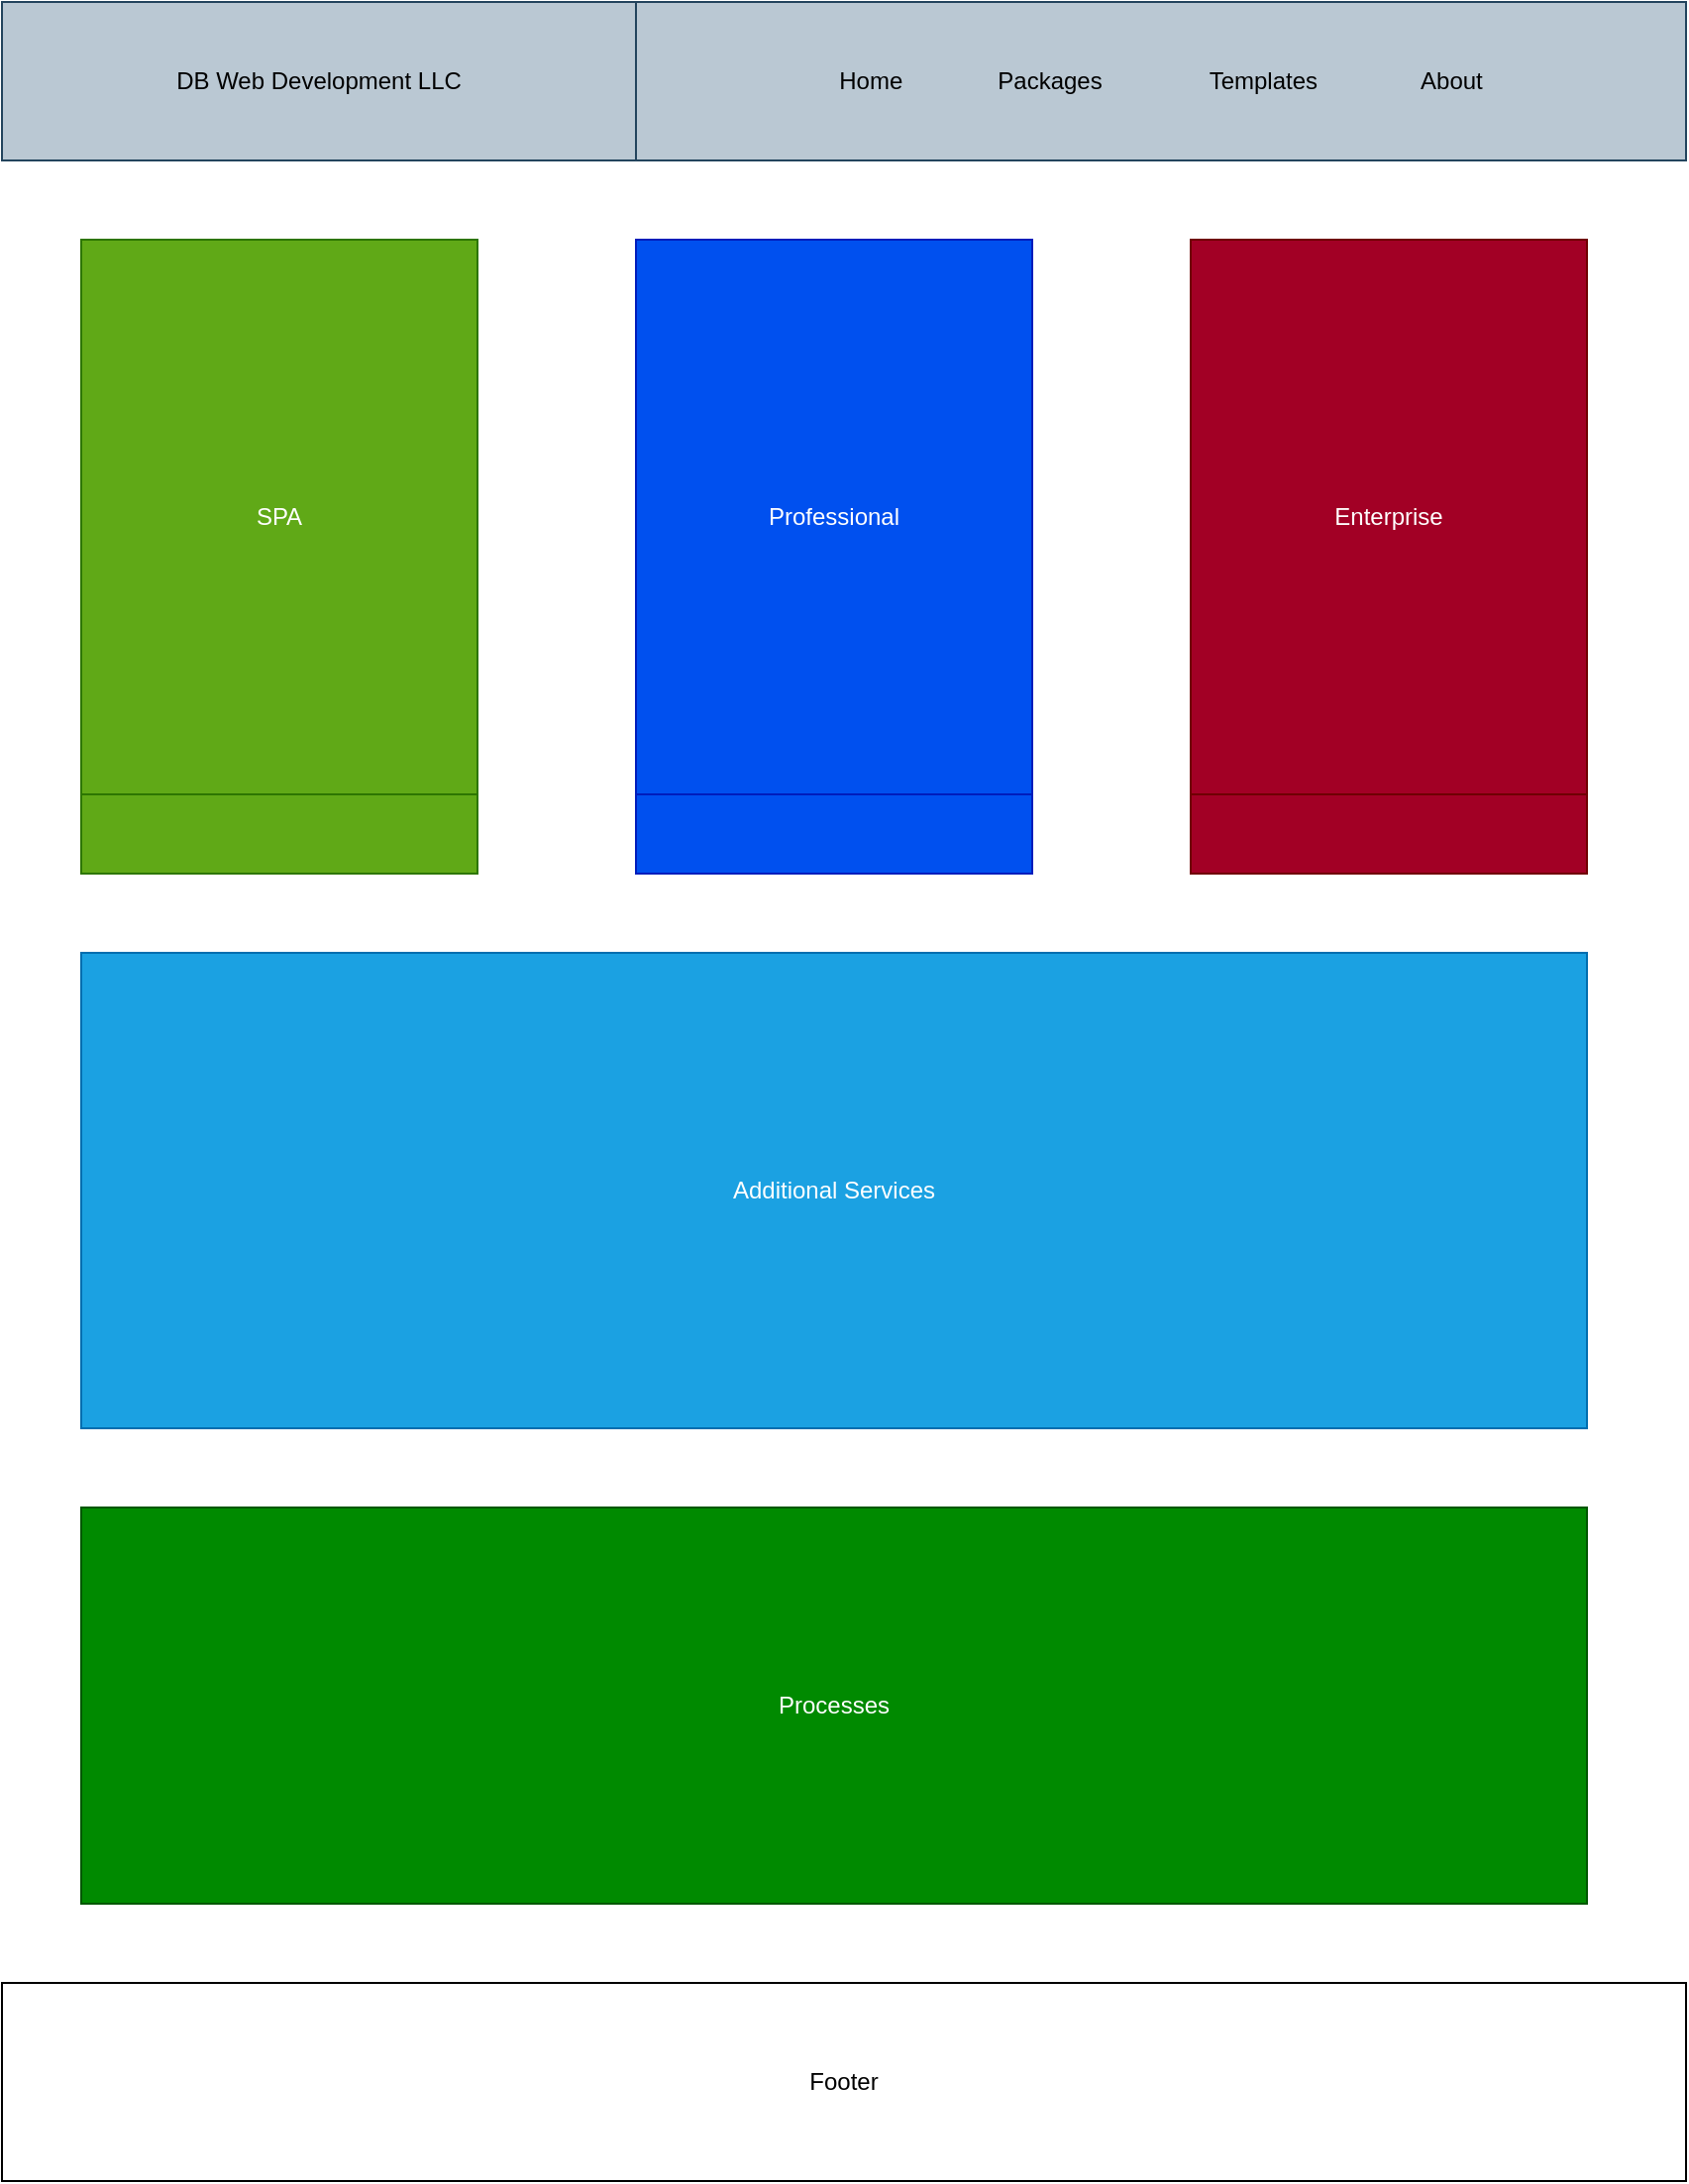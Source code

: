 <mxfile>
    <diagram id="QRYT-TJ9IhEhUvcbxqQo" name="Packages">
        <mxGraphModel dx="1262" dy="872" grid="1" gridSize="10" guides="1" tooltips="1" connect="1" arrows="1" fold="1" page="1" pageScale="1" pageWidth="850" pageHeight="1100" math="0" shadow="0">
            <root>
                <mxCell id="0"/>
                <mxCell id="1" parent="0"/>
                <mxCell id="2" value="DB Web Development LLC" style="rounded=0;whiteSpace=wrap;html=1;fillColor=#bac8d3;strokeColor=#23445d;fontColor=#000000;" vertex="1" parent="1">
                    <mxGeometry width="320" height="80" as="geometry"/>
                </mxCell>
                <mxCell id="3" value="Home&lt;span style=&quot;white-space: pre&quot;&gt;&#9;&lt;/span&gt;&lt;span style=&quot;white-space: pre&quot;&gt;&#9;&lt;/span&gt;Packages&lt;span style=&quot;white-space: pre&quot;&gt;&#9;&lt;/span&gt;&lt;span style=&quot;white-space: pre&quot;&gt;&#9;&lt;/span&gt;Templates&lt;span style=&quot;white-space: pre&quot;&gt;&#9;&lt;/span&gt;&lt;span style=&quot;white-space: pre&quot;&gt;&#9;&lt;/span&gt;About" style="rounded=0;whiteSpace=wrap;html=1;fillColor=#bac8d3;strokeColor=#23445d;fontColor=#000000;" vertex="1" parent="1">
                    <mxGeometry x="320" width="530" height="80" as="geometry"/>
                </mxCell>
                <mxCell id="4" value="SPA" style="rounded=0;whiteSpace=wrap;html=1;perimeterSpacing=0;fillColor=#60a917;fontColor=#ffffff;strokeColor=#2D7600;" vertex="1" parent="1">
                    <mxGeometry x="40" y="120" width="200" height="280" as="geometry"/>
                </mxCell>
                <mxCell id="5" value="Professional" style="rounded=0;whiteSpace=wrap;html=1;fillColor=#0050ef;fontColor=#ffffff;strokeColor=#001DBC;" vertex="1" parent="1">
                    <mxGeometry x="320" y="120" width="200" height="280" as="geometry"/>
                </mxCell>
                <mxCell id="6" value="Enterprise" style="rounded=0;whiteSpace=wrap;html=1;fillColor=#a20025;fontColor=#ffffff;strokeColor=#6F0000;" vertex="1" parent="1">
                    <mxGeometry x="600" y="120" width="200" height="280" as="geometry"/>
                </mxCell>
                <mxCell id="7" value="Additional Services" style="rounded=0;whiteSpace=wrap;html=1;fillColor=#1ba1e2;fontColor=#ffffff;strokeColor=#006EAF;" vertex="1" parent="1">
                    <mxGeometry x="40" y="480" width="760" height="240" as="geometry"/>
                </mxCell>
                <mxCell id="8" value="Footer" style="rounded=0;whiteSpace=wrap;html=1;" vertex="1" parent="1">
                    <mxGeometry y="1000" width="850" height="100" as="geometry"/>
                </mxCell>
                <mxCell id="9" value="" style="rounded=0;whiteSpace=wrap;html=1;fillColor=#60a917;fontColor=#ffffff;strokeColor=#2D7600;" vertex="1" parent="1">
                    <mxGeometry x="40" y="400" width="200" height="40" as="geometry"/>
                </mxCell>
                <mxCell id="10" value="" style="rounded=0;whiteSpace=wrap;html=1;fillColor=#0050ef;fontColor=#ffffff;strokeColor=#001DBC;" vertex="1" parent="1">
                    <mxGeometry x="320" y="400" width="200" height="40" as="geometry"/>
                </mxCell>
                <mxCell id="11" value="" style="rounded=0;whiteSpace=wrap;html=1;fillColor=#a20025;fontColor=#ffffff;strokeColor=#6F0000;" vertex="1" parent="1">
                    <mxGeometry x="600" y="400" width="200" height="40" as="geometry"/>
                </mxCell>
                <mxCell id="12" value="Processes" style="rounded=0;whiteSpace=wrap;html=1;fillColor=#008a00;fontColor=#ffffff;strokeColor=#005700;" vertex="1" parent="1">
                    <mxGeometry x="40" y="760" width="760" height="200" as="geometry"/>
                </mxCell>
            </root>
        </mxGraphModel>
    </diagram>
</mxfile>